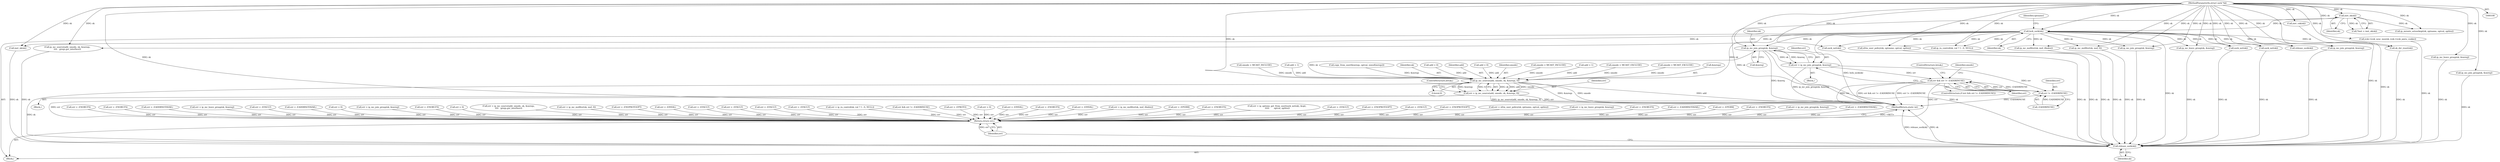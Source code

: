 digraph "0_linux_f6d8bd051c391c1c0458a30b2a7abcd939329259_26@pointer" {
"1001066" [label="(Call,ip_mc_join_group(sk, &mreq))"];
"1000259" [label="(Call,lock_sock(sk))"];
"1000118" [label="(Call,inet_sk(sk))"];
"1000109" [label="(MethodParameterIn,struct sock *sk)"];
"1001064" [label="(Call,err = ip_mc_join_group(sk, &mreq))"];
"1001071" [label="(Call,err && err != -EADDRINUSE)"];
"1001712" [label="(Return,return err;)"];
"1001073" [label="(Call,err != -EADDRINUSE)"];
"1001094" [label="(Call,ip_mc_source(add, omode, sk, &mreqs, 0))"];
"1001092" [label="(Call,err = ip_mc_source(add, omode, sk, &mreqs, 0))"];
"1001710" [label="(Call,release_sock(sk))"];
"1000295" [label="(Call,inet_csk(sk))"];
"1000826" [label="(Call,err = -EPROTO)"];
"1000119" [label="(Identifier,sk)"];
"1001715" [label="(Call,release_sock(sk))"];
"1001713" [label="(Identifier,err)"];
"1001094" [label="(Call,ip_mc_source(add, omode, sk, &mreqs, 0))"];
"1001618" [label="(Call,ip_ra_control(sk, val ? 1 : 0, NULL))"];
"1000256" [label="(Call,err = 0)"];
"1001079" [label="(Identifier,omode)"];
"1000785" [label="(Call,err = -EINVAL)"];
"1000500" [label="(Call,sk_dst_reset(sk))"];
"1001442" [label="(Call,err = -ENOBUFS)"];
"1000970" [label="(Call,err = -EINVAL)"];
"1001093" [label="(Identifier,err)"];
"1001065" [label="(Identifier,err)"];
"1001711" [label="(Identifier,sk)"];
"1001068" [label="(Call,&mreq)"];
"1001582" [label="(Call,err = ip_mc_msfilter(sk, msf, ifindex))"];
"1001665" [label="(Call,err = -EPERM)"];
"1000343" [label="(Call,icsk->icsk_sync_mss(sk, icsk->icsk_pmtu_cookie))"];
"1001071" [label="(Call,err && err != -EADDRINUSE)"];
"1001078" [label="(Call,omode = MCAST_INCLUDE)"];
"1001414" [label="(Call,err = -ENOBUFS)"];
"1000275" [label="(Call,err = ip_options_get_from_user(sock_net(sk), &opt,\n \t\t\t\t\t       optval, optlen))"];
"1000676" [label="(Call,err = -EFAULT)"];
"1001081" [label="(Call,add = 1)"];
"1000559" [label="(Call,err = -ENOPROTOOPT)"];
"1000927" [label="(Call,err = -EFAULT)"];
"1000999" [label="(Call,copy_from_user(&mreqs, optval, sizeof(mreqs)))"];
"1001705" [label="(Call,err = -ENOPROTOOPT)"];
"1001097" [label="(Identifier,sk)"];
"1001101" [label="(ControlStructure,break;)"];
"1001651" [label="(Call,err = xfrm_user_policy(sk, optname, optval, optlen))"];
"1001365" [label="(Call,ip_mc_source(add, omode, sk, &mreqs,\n\t\t\t\t   greqs.gsr_interface))"];
"1001064" [label="(Call,err = ip_mc_join_group(sk, &mreq))"];
"1001584" [label="(Call,ip_mc_msfilter(sk, msf, ifindex))"];
"1000887" [label="(Call,err = ip_mc_leave_group(sk, &mreq))"];
"1000955" [label="(Call,err = -ENOBUFS)"];
"1000977" [label="(Call,ip_mc_msfilter(sk, msf, 0))"];
"1001073" [label="(Call,err != -EADDRINUSE)"];
"1001174" [label="(Call,ip_mc_leave_group(sk, &mreq))"];
"1001067" [label="(Identifier,sk)"];
"1000832" [label="(Call,inet_sk(sk))"];
"1001712" [label="(Return,return err;)"];
"1000775" [label="(Call,err = -EADDRNOTAVAIL)"];
"1001642" [label="(Call,err = -EPERM)"];
"1001475" [label="(Call,err = -ENOBUFS)"];
"1000880" [label="(Call,err = ip_mc_join_group(sk, &mreq))"];
"1001031" [label="(Call,add = 0)"];
"1000109" [label="(MethodParameterIn,struct sock *sk)"];
"1001225" [label="(Call,err = -EADDRNOTAVAIL)"];
"1001095" [label="(Identifier,add)"];
"1000116" [label="(Call,*inet = inet_sk(sk))"];
"1001039" [label="(Block,)"];
"1000922" [label="(Call,err = -ENOBUFS)"];
"1000251" [label="(Call,ip_mroute_setsockopt(sk, optname, optval, optlen))"];
"1001400" [label="(Call,err = -ENOBUFS)"];
"1001500" [label="(Call,err = -EADDRNOTAVAIL)"];
"1000260" [label="(Identifier,sk)"];
"1001074" [label="(Identifier,err)"];
"1001172" [label="(Call,err = ip_mc_leave_group(sk, &mreq))"];
"1000750" [label="(Call,sock_net(sk))"];
"1001092" [label="(Call,err = ip_mc_source(add, omode, sk, &mreqs, 0))"];
"1001066" [label="(Call,ip_mc_join_group(sk, &mreq))"];
"1001089" [label="(Call,add = 0)"];
"1001075" [label="(Call,-EADDRINUSE)"];
"1001100" [label="(Literal,0)"];
"1000842" [label="(Call,err = -EFAULT)"];
"1001653" [label="(Call,xfrm_user_policy(sk, optname, optval, optlen))"];
"1001533" [label="(Call,err = -EADDRNOTAVAIL)"];
"1001077" [label="(ControlStructure,break;)"];
"1000743" [label="(Call,err = 0)"];
"1001167" [label="(Call,ip_mc_join_group(sk, &mreq))"];
"1000889" [label="(Call,ip_mc_leave_group(sk, &mreq))"];
"1001720" [label="(MethodReturn,static int)"];
"1000882" [label="(Call,ip_mc_join_group(sk, &mreq))"];
"1001165" [label="(Call,err = ip_mc_join_group(sk, &mreq))"];
"1000118" [label="(Call,inet_sk(sk))"];
"1000908" [label="(Call,err = -ENOBUFS)"];
"1001096" [label="(Identifier,omode)"];
"1001086" [label="(Call,omode = MCAST_INCLUDE)"];
"1000770" [label="(Call,sock_net(sk))"];
"1001019" [label="(Call,add = 1)"];
"1000818" [label="(Call,err = 0)"];
"1001363" [label="(Call,err = ip_mc_source(add, omode, sk, &mreqs,\n\t\t\t\t   greqs.gsr_interface))"];
"1000278" [label="(Call,sock_net(sk))"];
"1000975" [label="(Call,err = ip_mc_msfilter(sk, msf, 0))"];
"1000537" [label="(Call,err = -ENOPROTOOPT)"];
"1001330" [label="(Call,ip_mc_join_group(sk, &mreq))"];
"1000114" [label="(Block,)"];
"1001710" [label="(Call,release_sock(sk))"];
"1001455" [label="(Call,err = -EINVAL)"];
"1001006" [label="(Call,err = -EFAULT)"];
"1000988" [label="(Block,)"];
"1001419" [label="(Call,err = -EFAULT)"];
"1001028" [label="(Call,omode = MCAST_EXCLUDE)"];
"1000262" [label="(Identifier,optname)"];
"1001203" [label="(Call,err = -EFAULT)"];
"1001016" [label="(Call,omode = MCAST_EXCLUDE)"];
"1001070" [label="(ControlStructure,if (err && err != -EADDRINUSE))"];
"1001098" [label="(Call,&mreqs)"];
"1001114" [label="(Call,err = -EFAULT)"];
"1001072" [label="(Identifier,err)"];
"1000259" [label="(Call,lock_sock(sk))"];
"1001616" [label="(Call,err = ip_ra_control(sk, val ? 1 : 0, NULL))"];
"1001335" [label="(Call,err && err != -EADDRINUSE)"];
"1001066" -> "1001064"  [label="AST: "];
"1001066" -> "1001068"  [label="CFG: "];
"1001067" -> "1001066"  [label="AST: "];
"1001068" -> "1001066"  [label="AST: "];
"1001064" -> "1001066"  [label="CFG: "];
"1001066" -> "1001720"  [label="DDG: &mreq"];
"1001066" -> "1001064"  [label="DDG: sk"];
"1001066" -> "1001064"  [label="DDG: &mreq"];
"1000259" -> "1001066"  [label="DDG: sk"];
"1000109" -> "1001066"  [label="DDG: sk"];
"1001066" -> "1001094"  [label="DDG: sk"];
"1001066" -> "1001710"  [label="DDG: sk"];
"1000259" -> "1000114"  [label="AST: "];
"1000259" -> "1000260"  [label="CFG: "];
"1000260" -> "1000259"  [label="AST: "];
"1000262" -> "1000259"  [label="CFG: "];
"1000259" -> "1001720"  [label="DDG: lock_sock(sk)"];
"1000118" -> "1000259"  [label="DDG: sk"];
"1000109" -> "1000259"  [label="DDG: sk"];
"1000259" -> "1000278"  [label="DDG: sk"];
"1000259" -> "1000500"  [label="DDG: sk"];
"1000259" -> "1000750"  [label="DDG: sk"];
"1000259" -> "1000770"  [label="DDG: sk"];
"1000259" -> "1000832"  [label="DDG: sk"];
"1000259" -> "1000977"  [label="DDG: sk"];
"1000259" -> "1001094"  [label="DDG: sk"];
"1000259" -> "1001167"  [label="DDG: sk"];
"1000259" -> "1001174"  [label="DDG: sk"];
"1000259" -> "1001330"  [label="DDG: sk"];
"1000259" -> "1001365"  [label="DDG: sk"];
"1000259" -> "1001584"  [label="DDG: sk"];
"1000259" -> "1001618"  [label="DDG: sk"];
"1000259" -> "1001653"  [label="DDG: sk"];
"1000259" -> "1001710"  [label="DDG: sk"];
"1000259" -> "1001715"  [label="DDG: sk"];
"1000118" -> "1000116"  [label="AST: "];
"1000118" -> "1000119"  [label="CFG: "];
"1000119" -> "1000118"  [label="AST: "];
"1000116" -> "1000118"  [label="CFG: "];
"1000118" -> "1001720"  [label="DDG: sk"];
"1000118" -> "1000116"  [label="DDG: sk"];
"1000109" -> "1000118"  [label="DDG: sk"];
"1000118" -> "1000251"  [label="DDG: sk"];
"1000109" -> "1000108"  [label="AST: "];
"1000109" -> "1001720"  [label="DDG: sk"];
"1000109" -> "1000251"  [label="DDG: sk"];
"1000109" -> "1000278"  [label="DDG: sk"];
"1000109" -> "1000295"  [label="DDG: sk"];
"1000109" -> "1000343"  [label="DDG: sk"];
"1000109" -> "1000500"  [label="DDG: sk"];
"1000109" -> "1000750"  [label="DDG: sk"];
"1000109" -> "1000770"  [label="DDG: sk"];
"1000109" -> "1000832"  [label="DDG: sk"];
"1000109" -> "1000882"  [label="DDG: sk"];
"1000109" -> "1000889"  [label="DDG: sk"];
"1000109" -> "1000977"  [label="DDG: sk"];
"1000109" -> "1001094"  [label="DDG: sk"];
"1000109" -> "1001167"  [label="DDG: sk"];
"1000109" -> "1001174"  [label="DDG: sk"];
"1000109" -> "1001330"  [label="DDG: sk"];
"1000109" -> "1001365"  [label="DDG: sk"];
"1000109" -> "1001584"  [label="DDG: sk"];
"1000109" -> "1001618"  [label="DDG: sk"];
"1000109" -> "1001653"  [label="DDG: sk"];
"1000109" -> "1001710"  [label="DDG: sk"];
"1000109" -> "1001715"  [label="DDG: sk"];
"1001064" -> "1001039"  [label="AST: "];
"1001065" -> "1001064"  [label="AST: "];
"1001072" -> "1001064"  [label="CFG: "];
"1001064" -> "1001720"  [label="DDG: ip_mc_join_group(sk, &mreq)"];
"1001064" -> "1001071"  [label="DDG: err"];
"1001064" -> "1001073"  [label="DDG: err"];
"1001071" -> "1001070"  [label="AST: "];
"1001071" -> "1001072"  [label="CFG: "];
"1001071" -> "1001073"  [label="CFG: "];
"1001072" -> "1001071"  [label="AST: "];
"1001073" -> "1001071"  [label="AST: "];
"1001077" -> "1001071"  [label="CFG: "];
"1001079" -> "1001071"  [label="CFG: "];
"1001071" -> "1001720"  [label="DDG: err != -EADDRINUSE"];
"1001071" -> "1001720"  [label="DDG: err"];
"1001071" -> "1001720"  [label="DDG: err && err != -EADDRINUSE"];
"1001073" -> "1001071"  [label="DDG: err"];
"1001073" -> "1001071"  [label="DDG: -EADDRINUSE"];
"1001071" -> "1001712"  [label="DDG: err"];
"1001712" -> "1000114"  [label="AST: "];
"1001712" -> "1001713"  [label="CFG: "];
"1001713" -> "1001712"  [label="AST: "];
"1001720" -> "1001712"  [label="CFG: "];
"1001712" -> "1001720"  [label="DDG: <RET>"];
"1001713" -> "1001712"  [label="DDG: err"];
"1001642" -> "1001712"  [label="DDG: err"];
"1000559" -> "1001712"  [label="DDG: err"];
"1000826" -> "1001712"  [label="DDG: err"];
"1000676" -> "1001712"  [label="DDG: err"];
"1001475" -> "1001712"  [label="DDG: err"];
"1001006" -> "1001712"  [label="DDG: err"];
"1001582" -> "1001712"  [label="DDG: err"];
"1000785" -> "1001712"  [label="DDG: err"];
"1001335" -> "1001712"  [label="DDG: err"];
"1000256" -> "1001712"  [label="DDG: err"];
"1000955" -> "1001712"  [label="DDG: err"];
"1001442" -> "1001712"  [label="DDG: err"];
"1000908" -> "1001712"  [label="DDG: err"];
"1000842" -> "1001712"  [label="DDG: err"];
"1001165" -> "1001712"  [label="DDG: err"];
"1000880" -> "1001712"  [label="DDG: err"];
"1000775" -> "1001712"  [label="DDG: err"];
"1000743" -> "1001712"  [label="DDG: err"];
"1001414" -> "1001712"  [label="DDG: err"];
"1001533" -> "1001712"  [label="DDG: err"];
"1001705" -> "1001712"  [label="DDG: err"];
"1001172" -> "1001712"  [label="DDG: err"];
"1001665" -> "1001712"  [label="DDG: err"];
"1001455" -> "1001712"  [label="DDG: err"];
"1001114" -> "1001712"  [label="DDG: err"];
"1001363" -> "1001712"  [label="DDG: err"];
"1000970" -> "1001712"  [label="DDG: err"];
"1000275" -> "1001712"  [label="DDG: err"];
"1001203" -> "1001712"  [label="DDG: err"];
"1001616" -> "1001712"  [label="DDG: err"];
"1000922" -> "1001712"  [label="DDG: err"];
"1001225" -> "1001712"  [label="DDG: err"];
"1000887" -> "1001712"  [label="DDG: err"];
"1000818" -> "1001712"  [label="DDG: err"];
"1001092" -> "1001712"  [label="DDG: err"];
"1000975" -> "1001712"  [label="DDG: err"];
"1001651" -> "1001712"  [label="DDG: err"];
"1000927" -> "1001712"  [label="DDG: err"];
"1000537" -> "1001712"  [label="DDG: err"];
"1001500" -> "1001712"  [label="DDG: err"];
"1001419" -> "1001712"  [label="DDG: err"];
"1001400" -> "1001712"  [label="DDG: err"];
"1001073" -> "1001075"  [label="CFG: "];
"1001074" -> "1001073"  [label="AST: "];
"1001075" -> "1001073"  [label="AST: "];
"1001073" -> "1001720"  [label="DDG: -EADDRINUSE"];
"1001075" -> "1001073"  [label="DDG: EADDRINUSE"];
"1001094" -> "1001092"  [label="AST: "];
"1001094" -> "1001100"  [label="CFG: "];
"1001095" -> "1001094"  [label="AST: "];
"1001096" -> "1001094"  [label="AST: "];
"1001097" -> "1001094"  [label="AST: "];
"1001098" -> "1001094"  [label="AST: "];
"1001100" -> "1001094"  [label="AST: "];
"1001092" -> "1001094"  [label="CFG: "];
"1001094" -> "1001720"  [label="DDG: &mreqs"];
"1001094" -> "1001720"  [label="DDG: omode"];
"1001094" -> "1001720"  [label="DDG: add"];
"1001094" -> "1001092"  [label="DDG: sk"];
"1001094" -> "1001092"  [label="DDG: add"];
"1001094" -> "1001092"  [label="DDG: omode"];
"1001094" -> "1001092"  [label="DDG: &mreqs"];
"1001094" -> "1001092"  [label="DDG: 0"];
"1001019" -> "1001094"  [label="DDG: add"];
"1001031" -> "1001094"  [label="DDG: add"];
"1001089" -> "1001094"  [label="DDG: add"];
"1001081" -> "1001094"  [label="DDG: add"];
"1001086" -> "1001094"  [label="DDG: omode"];
"1001028" -> "1001094"  [label="DDG: omode"];
"1001078" -> "1001094"  [label="DDG: omode"];
"1001016" -> "1001094"  [label="DDG: omode"];
"1000999" -> "1001094"  [label="DDG: &mreqs"];
"1001094" -> "1001710"  [label="DDG: sk"];
"1001092" -> "1000988"  [label="AST: "];
"1001093" -> "1001092"  [label="AST: "];
"1001101" -> "1001092"  [label="CFG: "];
"1001092" -> "1001720"  [label="DDG: ip_mc_source(add, omode, sk, &mreqs, 0)"];
"1001092" -> "1001720"  [label="DDG: err"];
"1001710" -> "1000114"  [label="AST: "];
"1001710" -> "1001711"  [label="CFG: "];
"1001711" -> "1001710"  [label="AST: "];
"1001713" -> "1001710"  [label="CFG: "];
"1001710" -> "1001720"  [label="DDG: sk"];
"1001710" -> "1001720"  [label="DDG: release_sock(sk)"];
"1000343" -> "1001710"  [label="DDG: sk"];
"1000295" -> "1001710"  [label="DDG: sk"];
"1001653" -> "1001710"  [label="DDG: sk"];
"1001618" -> "1001710"  [label="DDG: sk"];
"1000889" -> "1001710"  [label="DDG: sk"];
"1000500" -> "1001710"  [label="DDG: sk"];
"1000750" -> "1001710"  [label="DDG: sk"];
"1000882" -> "1001710"  [label="DDG: sk"];
"1001174" -> "1001710"  [label="DDG: sk"];
"1000832" -> "1001710"  [label="DDG: sk"];
"1001584" -> "1001710"  [label="DDG: sk"];
"1001167" -> "1001710"  [label="DDG: sk"];
"1001330" -> "1001710"  [label="DDG: sk"];
"1000977" -> "1001710"  [label="DDG: sk"];
"1000278" -> "1001710"  [label="DDG: sk"];
"1001365" -> "1001710"  [label="DDG: sk"];
"1000770" -> "1001710"  [label="DDG: sk"];
}
